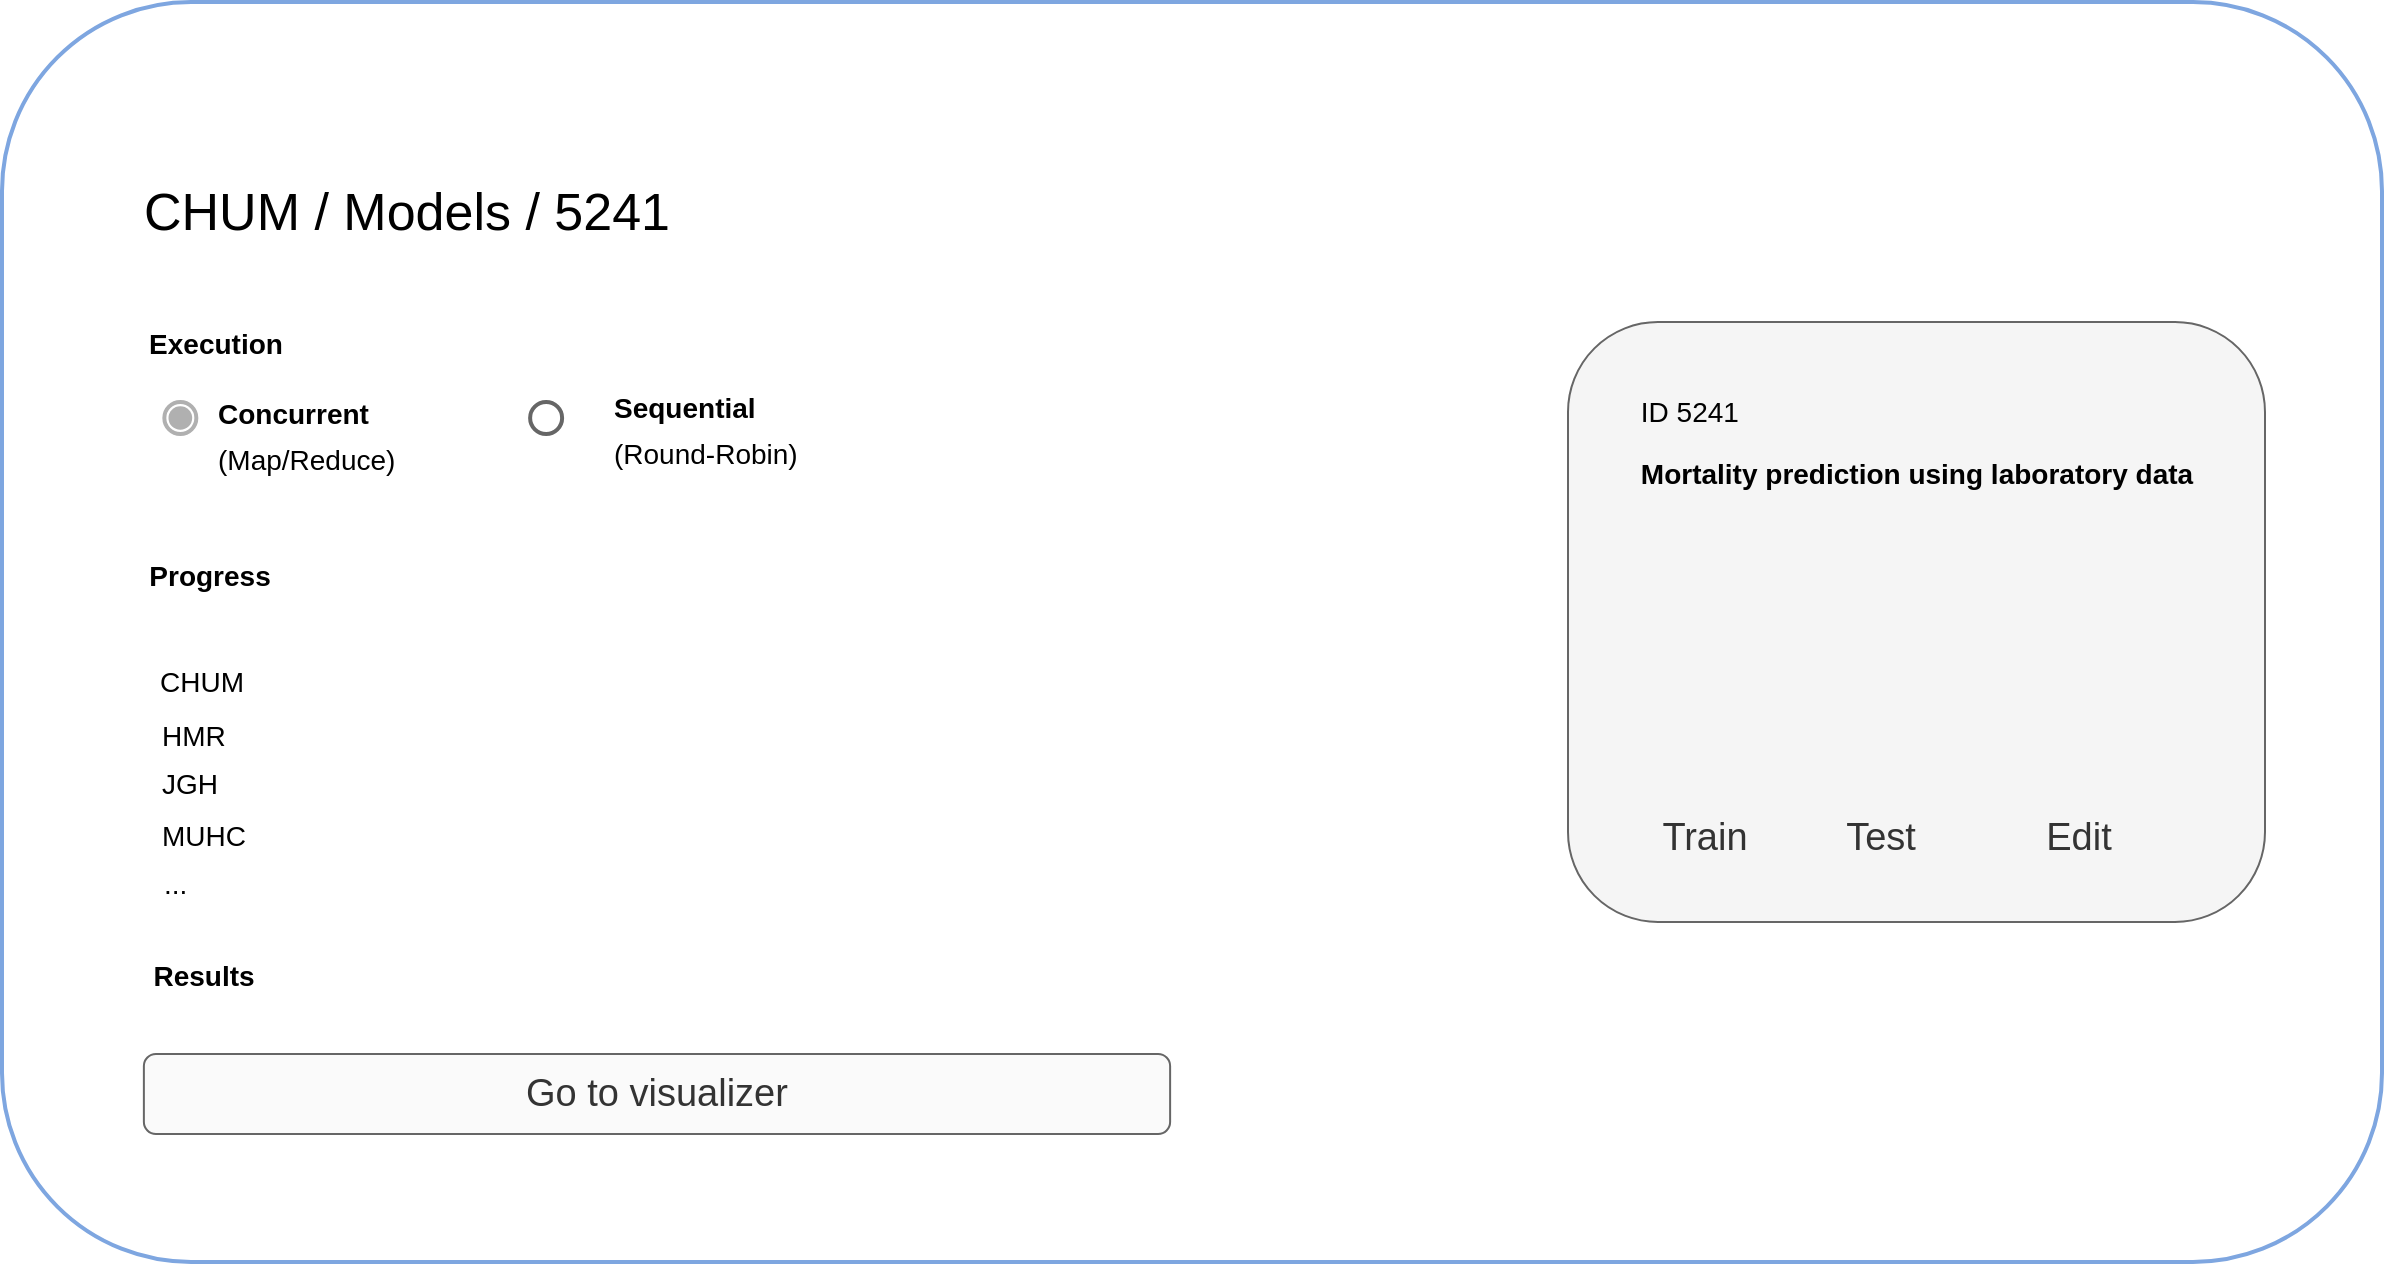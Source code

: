 <mxfile version="13.7.1" type="github">
  <diagram id="SSHkFMAso1kUQDBTXws7" name="Page-1">
    <mxGraphModel dx="2432" dy="1437" grid="1" gridSize="10" guides="1" tooltips="1" connect="1" arrows="1" fold="1" page="1" pageScale="1" pageWidth="1400" pageHeight="1800" math="0" shadow="0">
      <root>
        <mxCell id="0" />
        <mxCell id="1" parent="0" />
        <mxCell id="zAVQnLuHlQMzzFiC_rc0-1" value="" style="rounded=1;whiteSpace=wrap;html=1;strokeColor=#7EA6E0;strokeWidth=2;" vertex="1" parent="1">
          <mxGeometry x="110" y="70" width="1190" height="630" as="geometry" />
        </mxCell>
        <mxCell id="zAVQnLuHlQMzzFiC_rc0-2" value="&lt;font style=&quot;font-size: 26px ; font-weight: normal&quot;&gt;CHUM / Models / 5241&lt;/font&gt;&lt;span style=&quot;font-weight: normal&quot;&gt;&lt;br&gt;&lt;/span&gt;" style="text;html=1;strokeColor=none;fillColor=none;align=left;verticalAlign=middle;whiteSpace=wrap;rounded=0;labelBackgroundColor=#ffffff;fontSize=15;fontStyle=1" vertex="1" parent="1">
          <mxGeometry x="178.5" y="140" width="670.62" height="70" as="geometry" />
        </mxCell>
        <mxCell id="zAVQnLuHlQMzzFiC_rc0-6" value="&lt;div style=&quot;text-align: left&quot;&gt;&lt;span style=&quot;color: rgb(0 , 0 , 0) ; font-size: 14px ; font-weight: normal&quot;&gt;ID 5241&lt;/span&gt;&lt;/div&gt;&lt;div style=&quot;text-align: left&quot;&gt;&lt;span style=&quot;color: rgb(0 , 0 , 0) ; font-size: 14px&quot;&gt;Mortality prediction using laboratory &lt;/span&gt;&lt;span style=&quot;color: rgb(0 , 0 , 0) ; font-size: 14px&quot;&gt;data&lt;/span&gt;&lt;/div&gt;&lt;div style=&quot;text-align: left&quot;&gt;&lt;br&gt;&lt;/div&gt;&lt;div style=&quot;text-align: left&quot;&gt;&lt;br&gt;&lt;/div&gt;&lt;div style=&quot;text-align: left&quot;&gt;&lt;br&gt;&lt;/div&gt;&lt;div style=&quot;text-align: left&quot;&gt;&lt;br&gt;&lt;/div&gt;&lt;div style=&quot;text-align: left&quot;&gt;&lt;br&gt;&lt;/div&gt;&lt;div style=&quot;text-align: left&quot;&gt;&lt;br&gt;&lt;/div&gt;" style="text;html=1;strokeColor=#666666;fillColor=#f5f5f5;align=center;verticalAlign=middle;whiteSpace=wrap;rounded=1;labelBackgroundColor=none;fontSize=26;fontStyle=1;fontColor=#333333;" vertex="1" parent="1">
          <mxGeometry x="893" y="230" width="348.5" height="300" as="geometry" />
        </mxCell>
        <mxCell id="zAVQnLuHlQMzzFiC_rc0-16" value="" style="shape=image;html=1;verticalAlign=top;verticalLabelPosition=bottom;labelBackgroundColor=#ffffff;imageAspect=0;aspect=fixed;image=https://cdn2.iconfinder.com/data/icons/picol-vector/32/folder_sans_run-128.png;rounded=1;strokeColor=#CCCCCC;strokeWidth=2;fillColor=#FAFAFA;fontSize=19;align=center;" vertex="1" parent="1">
          <mxGeometry x="1024.85" y="410" width="50" height="50" as="geometry" />
        </mxCell>
        <mxCell id="zAVQnLuHlQMzzFiC_rc0-17" value="" style="shape=image;html=1;verticalAlign=top;verticalLabelPosition=bottom;labelBackgroundColor=#ffffff;imageAspect=0;aspect=fixed;image=https://cdn2.iconfinder.com/data/icons/blocked-out-2/29/sync-128.png;rounded=1;strokeColor=#CCCCCC;strokeWidth=2;fillColor=#FAFAFA;fontSize=19;align=center;" vertex="1" parent="1">
          <mxGeometry x="941.22" y="420" width="40" height="40" as="geometry" />
        </mxCell>
        <mxCell id="zAVQnLuHlQMzzFiC_rc0-18" value="&lt;div style=&quot;color: rgb(51 , 51 , 51) ; font-family: &amp;#34;helvetica&amp;#34; ; font-size: 19px ; font-style: normal ; letter-spacing: normal ; text-indent: 0px ; text-transform: none ; word-spacing: 0px&quot;&gt;Train&lt;/div&gt;" style="text;whiteSpace=wrap;html=1;fontSize=19;align=center;" vertex="1" parent="1">
          <mxGeometry x="923.72" y="470" width="75" height="30" as="geometry" />
        </mxCell>
        <mxCell id="zAVQnLuHlQMzzFiC_rc0-19" value="&lt;div style=&quot;color: rgb(51 , 51 , 51) ; font-family: &amp;#34;helvetica&amp;#34; ; font-size: 19px ; font-style: normal ; letter-spacing: normal ; text-indent: 0px ; text-transform: none ; word-spacing: 0px&quot;&gt;Test&lt;/div&gt;" style="text;whiteSpace=wrap;html=1;fontSize=19;align=center;" vertex="1" parent="1">
          <mxGeometry x="1012.35" y="470" width="75" height="30" as="geometry" />
        </mxCell>
        <mxCell id="zAVQnLuHlQMzzFiC_rc0-20" value="" style="shape=image;html=1;verticalAlign=top;verticalLabelPosition=bottom;labelBackgroundColor=#ffffff;imageAspect=0;aspect=fixed;image=https://cdn2.iconfinder.com/data/icons/picol-vector/32/database_edit-128.png;rounded=1;strokeColor=#CCCCCC;strokeWidth=2;fillColor=#FAFAFA;fontSize=19;align=center;" vertex="1" parent="1">
          <mxGeometry x="1124.28" y="415" width="50" height="50" as="geometry" />
        </mxCell>
        <mxCell id="zAVQnLuHlQMzzFiC_rc0-21" value="&lt;div style=&quot;color: rgb(51 , 51 , 51) ; font-family: &amp;#34;helvetica&amp;#34; ; font-size: 19px ; font-style: normal ; letter-spacing: normal ; text-indent: 0px ; text-transform: none ; word-spacing: 0px&quot;&gt;Edit&lt;/div&gt;" style="text;whiteSpace=wrap;html=1;fontSize=19;align=center;" vertex="1" parent="1">
          <mxGeometry x="1111.22" y="470" width="75" height="30" as="geometry" />
        </mxCell>
        <mxCell id="zAVQnLuHlQMzzFiC_rc0-22" value="" style="shape=image;html=1;verticalAlign=top;verticalLabelPosition=bottom;labelBackgroundColor=#ffffff;imageAspect=0;aspect=fixed;image=https://cdn2.iconfinder.com/data/icons/infographic-bar-vol-10-2/512/4-128.png;rounded=1;strokeColor=#CCCCCC;strokeWidth=2;fillColor=#FAFAFA;fontSize=19;align=center;fontStyle=1" vertex="1" parent="1">
          <mxGeometry x="262.06" y="396" width="128" height="128" as="geometry" />
        </mxCell>
        <mxCell id="zAVQnLuHlQMzzFiC_rc0-23" value="&lt;font style=&quot;font-size: 14px&quot;&gt;Execution&lt;/font&gt;" style="text;html=1;strokeColor=none;fillColor=none;align=center;verticalAlign=middle;whiteSpace=wrap;rounded=0;labelBackgroundColor=none;fontSize=19;fontStyle=1" vertex="1" parent="1">
          <mxGeometry x="197.06" y="230" width="40" height="20" as="geometry" />
        </mxCell>
        <mxCell id="zAVQnLuHlQMzzFiC_rc0-24" value="" style="dashed=0;labelPosition=right;align=left;shape=mxgraph.gmdl.radiobutton;strokeColor=#666666;fillColor=none;strokeWidth=2;aspect=fixed;rounded=1;labelBackgroundColor=none;fontSize=19;html=1;" vertex="1" parent="1">
          <mxGeometry x="374.06" y="270" width="16" height="16" as="geometry" />
        </mxCell>
        <mxCell id="zAVQnLuHlQMzzFiC_rc0-25" value="" style="dashed=0;labelPosition=right;align=left;shape=mxgraph.gmdl.radiobutton;strokeColor=#B0B0B0;fillColor=#B0B0B0;strokeWidth=2;aspect=fixed;rounded=1;labelBackgroundColor=none;fontSize=19;html=1;" vertex="1" parent="1">
          <mxGeometry x="191.17" y="270" width="16" height="16" as="geometry" />
        </mxCell>
        <mxCell id="zAVQnLuHlQMzzFiC_rc0-26" value="&lt;font&gt;&lt;span style=&quot;font-size: 14px&quot;&gt;&lt;b&gt;Concurrent&lt;/b&gt;&lt;br&gt;(Map/Reduce)&lt;/span&gt;&lt;br&gt;&lt;/font&gt;" style="text;html=1;strokeColor=none;fillColor=none;align=left;verticalAlign=middle;whiteSpace=wrap;rounded=0;labelBackgroundColor=none;fontSize=19;" vertex="1" parent="1">
          <mxGeometry x="215.61" y="276" width="99" height="20" as="geometry" />
        </mxCell>
        <mxCell id="zAVQnLuHlQMzzFiC_rc0-27" value="&lt;font style=&quot;font-size: 14px&quot;&gt;Progress&lt;/font&gt;" style="text;html=1;strokeColor=none;fillColor=none;align=center;verticalAlign=middle;whiteSpace=wrap;rounded=0;labelBackgroundColor=none;fontSize=19;fontStyle=1" vertex="1" parent="1">
          <mxGeometry x="193.51" y="346" width="40" height="20" as="geometry" />
        </mxCell>
        <mxCell id="zAVQnLuHlQMzzFiC_rc0-28" value="&lt;font&gt;&lt;span style=&quot;font-size: 14px&quot;&gt;&lt;b&gt;Sequential&lt;/b&gt;&lt;br&gt;(Round-Robin)&lt;/span&gt;&lt;br&gt;&lt;/font&gt;" style="text;html=1;strokeColor=none;fillColor=none;align=left;verticalAlign=middle;whiteSpace=wrap;rounded=0;labelBackgroundColor=none;fontSize=19;" vertex="1" parent="1">
          <mxGeometry x="414.06" y="270" width="99" height="26" as="geometry" />
        </mxCell>
        <mxCell id="zAVQnLuHlQMzzFiC_rc0-29" value="&lt;font&gt;&lt;span style=&quot;font-size: 14px&quot;&gt;CHUM&lt;/span&gt;&lt;br&gt;&lt;/font&gt;" style="text;html=1;strokeColor=none;fillColor=none;align=left;verticalAlign=middle;whiteSpace=wrap;rounded=0;labelBackgroundColor=none;fontSize=19;" vertex="1" parent="1">
          <mxGeometry x="187.06" y="399" width="59" height="20" as="geometry" />
        </mxCell>
        <mxCell id="zAVQnLuHlQMzzFiC_rc0-30" value="&lt;font&gt;&lt;span style=&quot;font-size: 14px&quot;&gt;HMR&lt;/span&gt;&lt;br&gt;&lt;/font&gt;" style="text;html=1;strokeColor=none;fillColor=none;align=left;verticalAlign=middle;whiteSpace=wrap;rounded=0;labelBackgroundColor=none;fontSize=19;" vertex="1" parent="1">
          <mxGeometry x="187.56" y="426" width="59" height="20" as="geometry" />
        </mxCell>
        <mxCell id="zAVQnLuHlQMzzFiC_rc0-31" value="&lt;font&gt;&lt;span style=&quot;font-size: 14px&quot;&gt;JGH&lt;/span&gt;&lt;br&gt;&lt;/font&gt;" style="text;html=1;strokeColor=none;fillColor=none;align=left;verticalAlign=middle;whiteSpace=wrap;rounded=0;labelBackgroundColor=none;fontSize=19;" vertex="1" parent="1">
          <mxGeometry x="187.56" y="450" width="59" height="20" as="geometry" />
        </mxCell>
        <mxCell id="zAVQnLuHlQMzzFiC_rc0-32" value="&lt;font&gt;&lt;span style=&quot;font-size: 14px&quot;&gt;MUHC&lt;/span&gt;&lt;br&gt;&lt;/font&gt;" style="text;html=1;strokeColor=none;fillColor=none;align=left;verticalAlign=middle;whiteSpace=wrap;rounded=0;labelBackgroundColor=none;fontSize=19;" vertex="1" parent="1">
          <mxGeometry x="187.56" y="476" width="59" height="20" as="geometry" />
        </mxCell>
        <mxCell id="zAVQnLuHlQMzzFiC_rc0-33" value="&lt;font&gt;&lt;span style=&quot;font-size: 14px&quot;&gt;...&lt;/span&gt;&lt;br&gt;&lt;/font&gt;" style="text;html=1;strokeColor=none;fillColor=none;align=left;verticalAlign=middle;whiteSpace=wrap;rounded=0;labelBackgroundColor=none;fontSize=19;" vertex="1" parent="1">
          <mxGeometry x="189.06" y="500" width="59" height="20" as="geometry" />
        </mxCell>
        <mxCell id="zAVQnLuHlQMzzFiC_rc0-34" value="&lt;font style=&quot;font-size: 14px&quot;&gt;Results&lt;/font&gt;" style="text;html=1;strokeColor=none;fillColor=none;align=center;verticalAlign=middle;whiteSpace=wrap;rounded=0;labelBackgroundColor=none;fontSize=19;fontStyle=1" vertex="1" parent="1">
          <mxGeometry x="191.17" y="546" width="40" height="20" as="geometry" />
        </mxCell>
        <mxCell id="zAVQnLuHlQMzzFiC_rc0-35" value="&lt;div style=&quot;font-size: 19px&quot;&gt;&lt;span style=&quot;font-weight: normal&quot;&gt;Go to visualizer&lt;/span&gt;&lt;/div&gt;" style="text;html=1;strokeColor=#666666;fillColor=#FAFAFA;align=center;verticalAlign=middle;whiteSpace=wrap;rounded=1;labelBackgroundColor=none;fontSize=19;fontStyle=1;fontColor=#333333;" vertex="1" parent="1">
          <mxGeometry x="180.94" y="596" width="513.12" height="40" as="geometry" />
        </mxCell>
      </root>
    </mxGraphModel>
  </diagram>
</mxfile>
